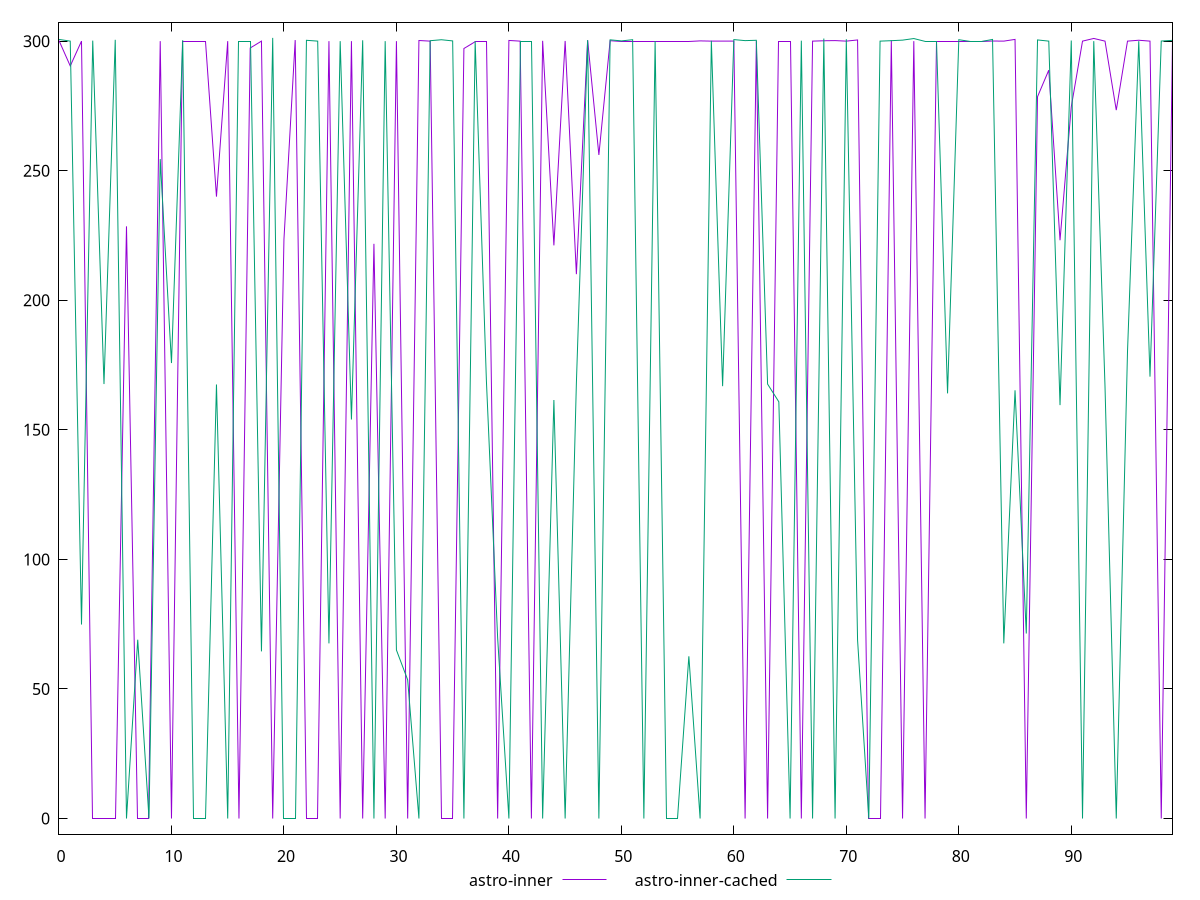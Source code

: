 reset

$astroInner <<EOF
0 300.224
1 290.4119997024536
2 300
3 0
4 0
5 0
6 228.5369997024536
7 0
8 0
9 300
10 0
11 300
12 300
13 300
14 239.9940004348755
15 300
16 0
17 297.35500049591064
18 300
19 0
20 223.51300144195557
21 300.414
22 0
23 0
24 300
25 0
26 300
27 0
28 221.78999996185303
29 0
30 300
31 0
32 300.242
33 300
34 0
35 0
36 297.1470003128052
37 300
38 300
39 0
40 300.258
41 300
42 0
43 300.118
44 221.17699909210205
45 300.07
46 210.07699966430664
47 300.348
48 256.0719995498657
49 300.164
50 300
51 300
52 300
53 300
54 300
55 300
56 300
57 300.092
58 300
59 300.018
60 300
61 0
62 300
63 0
64 300
65 300
66 0
67 300
68 300.142
69 300.204
70 300
71 300.452
72 0
73 0
74 300.31
75 0
76 300
77 0
78 300
79 300
80 300
81 300
82 300
83 300.042
84 300
85 300.666
86 0
87 278.55200004577637
88 288.8070001602173
89 223.17400074005127
90 274.625
91 300
92 301.032
93 300
94 273.367000579834
95 300
96 300.342
97 300
98 0
99 300.296
EOF

$astroInnerCached <<EOF
0 300.66
1 300
2 74.86499881744385
3 300.2
4 167.66600036621094
5 300.5
6 0
7 69.00900077819824
8 0
9 254.47500038146973
10 175.76900005340576
11 300.362
12 0
13 0
14 167.5010004043579
15 0
16 300
17 300
18 64.50500106811523
19 301.242
20 0
21 0
22 300.318
23 300
24 67.57600116729736
25 300
26 153.97900009155273
27 300.324
28 0
29 300
30 65.01599979400635
31 53.50900077819824
32 0
33 300.162
34 300.536
35 300.084
36 0
37 300
38 168.92500114440918
39 69.6569995880127
40 0
41 300
42 300
43 0
44 161.4969997406006
45 0
46 168.0270004272461
47 300.376
48 0
49 300.506
50 300.086
51 300.548
52 0
53 300.044
54 0
55 0
56 62.612000465393066
57 0
58 300.13
59 166.8420000076294
60 300.592
61 300.196
62 300.324
63 167.6550006866455
64 160.80699920654297
65 0
66 300.168
67 0
68 300.996
69 0
70 300.748
71 68.85799980163574
72 0
73 300
74 300.172
75 300.384
76 300.998
77 300
78 300
79 164.07300090789795
80 300.554
81 300
82 300
83 300.648
84 67.5870008468628
85 165.24499893188477
86 71.39499950408936
87 300.46
88 300
89 159.5290002822876
90 300.238
91 0
92 300
93 166.66100025177002
94 0
95 180.1560001373291
96 300
97 170.5299997329712
98 300.034
99 300.302
EOF

set key outside below
set xrange [0:99]
set yrange [-6.02484:307.26684]
set trange [-6.02484:307.26684]
set terminal svg size 640, 520 enhanced background rgb 'white'
set output "reports/report_00033_2021-03-01T14-23-16.841Z/uses-rel-preconnect/comparison/line/2_vs_3.svg"

plot $astroInner title "astro-inner" with line, \
     $astroInnerCached title "astro-inner-cached" with line

reset

